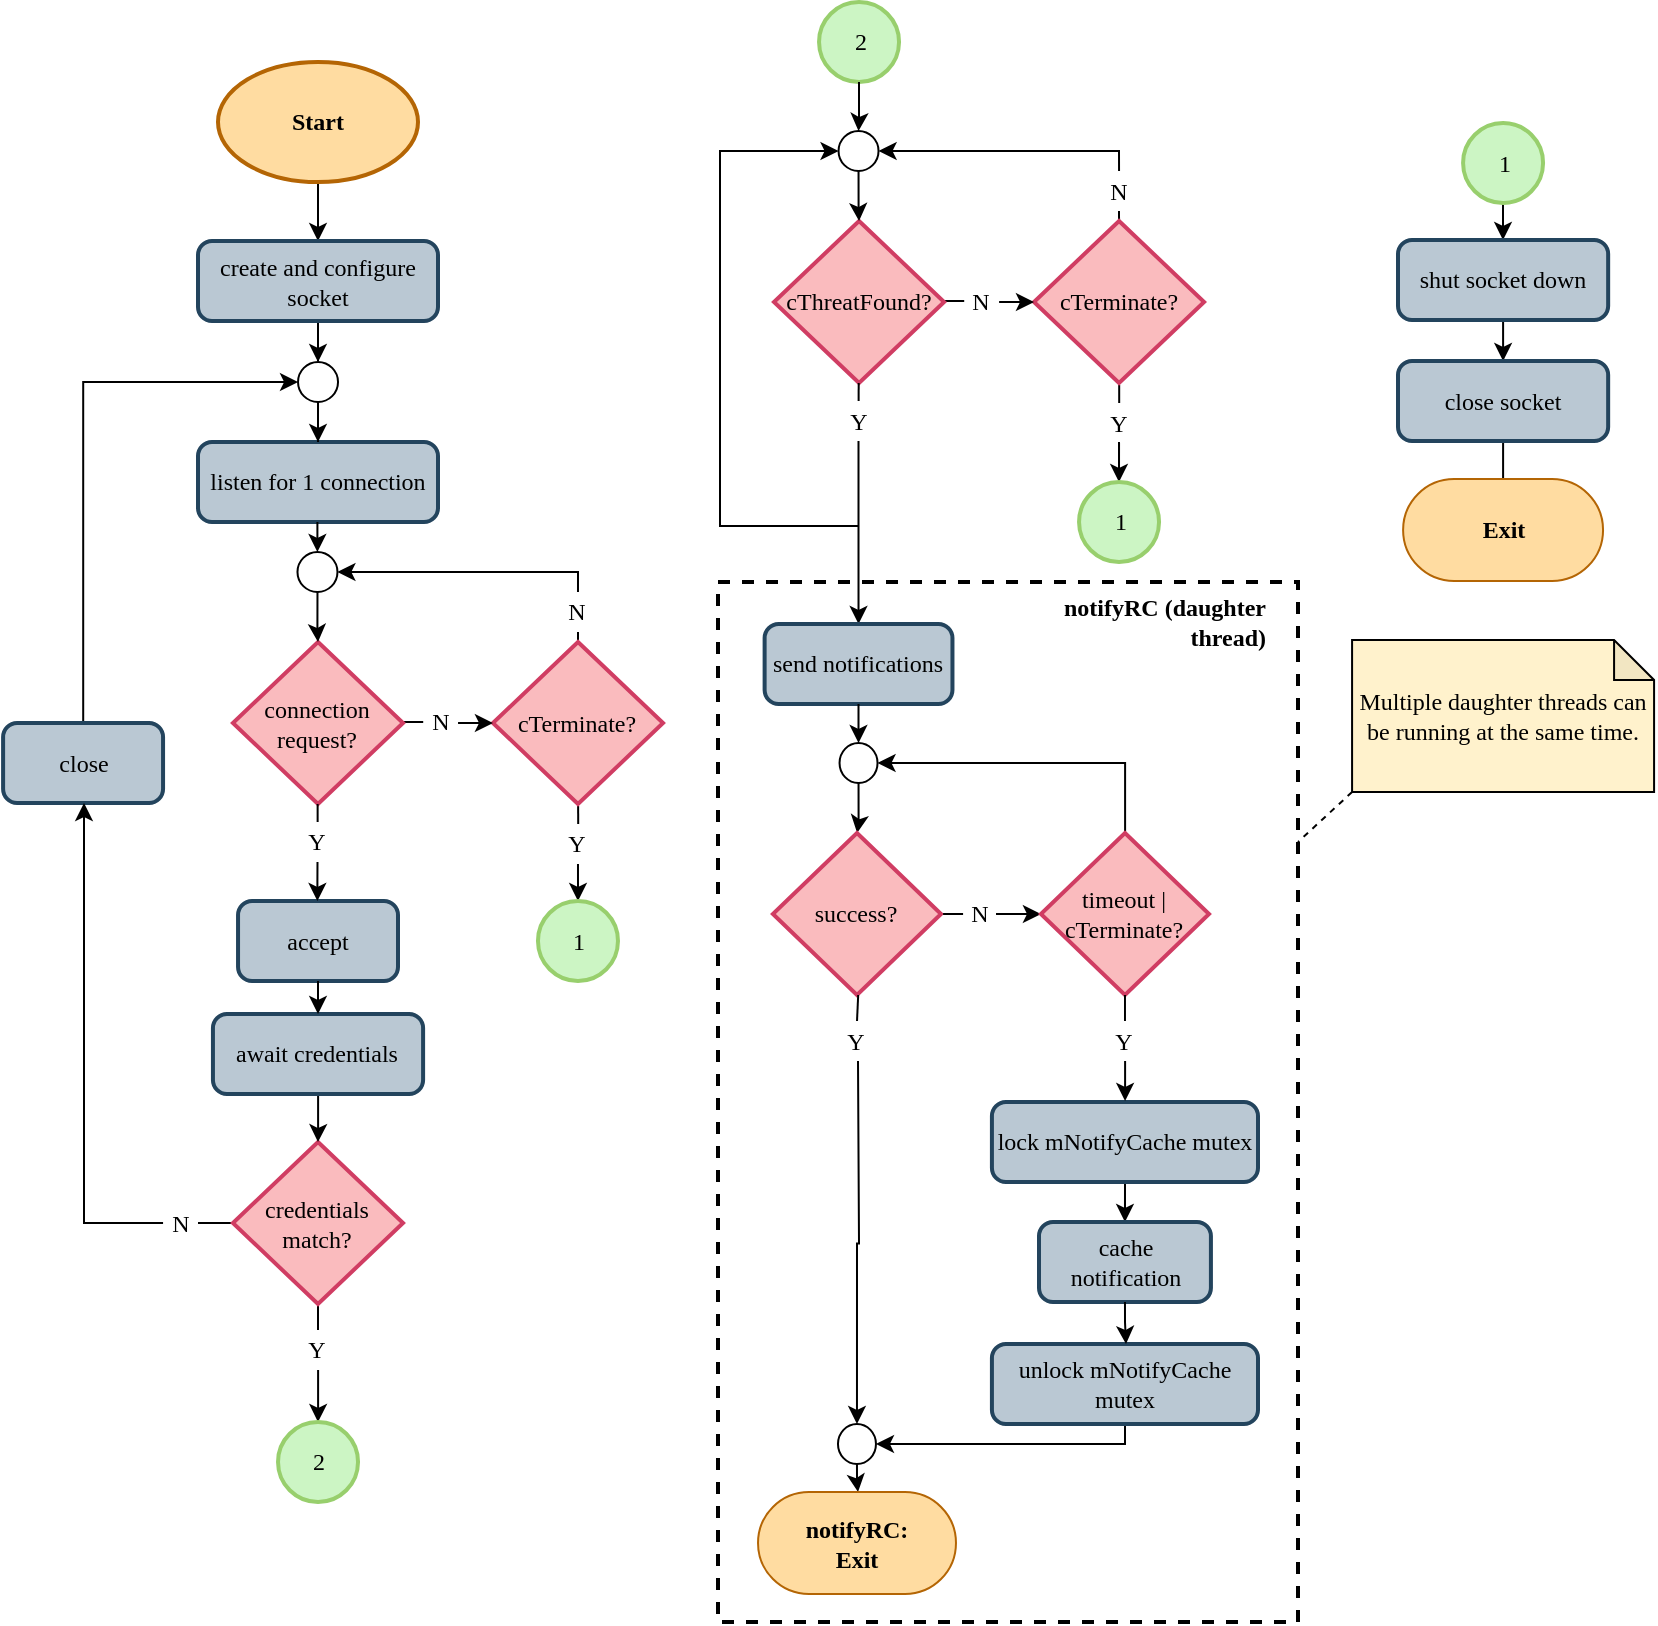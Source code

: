 <mxfile version="13.9.9" type="device"><diagram id="vXdH0S8YqX3_sipvJm4k" name="Page-1"><mxGraphModel dx="872" dy="1004" grid="1" gridSize="10" guides="1" tooltips="1" connect="1" arrows="1" fold="1" page="1" pageScale="1" pageWidth="1169" pageHeight="827" math="0" shadow="0"><root><mxCell id="0"/><mxCell id="1" parent="0"/><mxCell id="gB9dx4Vlz5DPmLQqL6BQ-155" value="" style="rounded=0;whiteSpace=wrap;html=1;strokeWidth=2;dashed=1;fillColor=none;" vertex="1" parent="1"><mxGeometry x="370" y="300" width="290" height="520" as="geometry"/></mxCell><mxCell id="gB9dx4Vlz5DPmLQqL6BQ-11" style="edgeStyle=orthogonalEdgeStyle;rounded=0;orthogonalLoop=1;jettySize=auto;html=1;" edge="1" parent="1" source="gB9dx4Vlz5DPmLQqL6BQ-2" target="gB9dx4Vlz5DPmLQqL6BQ-10"><mxGeometry relative="1" as="geometry"/></mxCell><mxCell id="gB9dx4Vlz5DPmLQqL6BQ-2" value="Start" style="strokeWidth=2;html=1;shape=mxgraph.flowchart.start_1;whiteSpace=wrap;fontStyle=1;strokeColor=#b46504;fillColor=#FFDCA1;fontFamily=Consolas;" vertex="1" parent="1"><mxGeometry x="120" y="40" width="100" height="60" as="geometry"/></mxCell><mxCell id="gB9dx4Vlz5DPmLQqL6BQ-26" style="edgeStyle=orthogonalEdgeStyle;rounded=0;orthogonalLoop=1;jettySize=auto;html=1;" edge="1" parent="1" source="gB9dx4Vlz5DPmLQqL6BQ-35" target="gB9dx4Vlz5DPmLQqL6BQ-19"><mxGeometry relative="1" as="geometry"><Array as="points"><mxPoint x="53" y="200"/></Array></mxGeometry></mxCell><mxCell id="gB9dx4Vlz5DPmLQqL6BQ-8" value="N" style="text;html=1;strokeColor=none;fillColor=none;align=center;verticalAlign=middle;whiteSpace=wrap;rounded=0;fontFamily=Consolas;" vertex="1" parent="1"><mxGeometry x="92.53" y="610.5" width="17.47" height="20" as="geometry"/></mxCell><mxCell id="gB9dx4Vlz5DPmLQqL6BQ-20" style="edgeStyle=orthogonalEdgeStyle;rounded=0;orthogonalLoop=1;jettySize=auto;html=1;" edge="1" parent="1" source="gB9dx4Vlz5DPmLQqL6BQ-10" target="gB9dx4Vlz5DPmLQqL6BQ-19"><mxGeometry relative="1" as="geometry"/></mxCell><mxCell id="gB9dx4Vlz5DPmLQqL6BQ-10" value="create and configure socket" style="rounded=1;whiteSpace=wrap;html=1;absoluteArcSize=1;arcSize=14;strokeWidth=2;fillColor=#bac8d3;strokeColor=#23445d;fontFamily=Consolas;" vertex="1" parent="1"><mxGeometry x="110" y="129.5" width="120" height="40" as="geometry"/></mxCell><mxCell id="gB9dx4Vlz5DPmLQqL6BQ-25" style="edgeStyle=orthogonalEdgeStyle;rounded=0;orthogonalLoop=1;jettySize=auto;html=1;endArrow=none;endFill=0;" edge="1" parent="1" source="gB9dx4Vlz5DPmLQqL6BQ-13"><mxGeometry relative="1" as="geometry"><mxPoint x="110" y="620.5" as="targetPoint"/><Array as="points"><mxPoint x="120" y="621"/><mxPoint x="120" y="621"/></Array></mxGeometry></mxCell><mxCell id="gB9dx4Vlz5DPmLQqL6BQ-28" style="edgeStyle=orthogonalEdgeStyle;rounded=0;orthogonalLoop=1;jettySize=auto;html=1;entryX=0.5;entryY=0;entryDx=0;entryDy=0;endArrow=none;endFill=0;" edge="1" parent="1" source="gB9dx4Vlz5DPmLQqL6BQ-13" target="gB9dx4Vlz5DPmLQqL6BQ-27"><mxGeometry relative="1" as="geometry"><Array as="points"><mxPoint x="169.99" y="661"/><mxPoint x="169.99" y="661"/></Array></mxGeometry></mxCell><mxCell id="gB9dx4Vlz5DPmLQqL6BQ-13" value="credentials match?" style="strokeWidth=2;html=1;shape=mxgraph.flowchart.decision;whiteSpace=wrap;fillColor=#FABBBE;strokeColor=#D03D63;fontFamily=Consolas;" vertex="1" parent="1"><mxGeometry x="127.47" y="580" width="85.05" height="81" as="geometry"/></mxCell><mxCell id="gB9dx4Vlz5DPmLQqL6BQ-14" value="listen for 1 connection" style="rounded=1;whiteSpace=wrap;html=1;absoluteArcSize=1;arcSize=14;strokeWidth=2;fillColor=#bac8d3;strokeColor=#23445d;fontFamily=Consolas;" vertex="1" parent="1"><mxGeometry x="110" y="230" width="120" height="40" as="geometry"/></mxCell><mxCell id="gB9dx4Vlz5DPmLQqL6BQ-18" style="edgeStyle=orthogonalEdgeStyle;rounded=0;orthogonalLoop=1;jettySize=auto;html=1;entryX=0.5;entryY=0;entryDx=0;entryDy=0;entryPerimeter=0;" edge="1" parent="1" source="gB9dx4Vlz5DPmLQqL6BQ-38" target="gB9dx4Vlz5DPmLQqL6BQ-13"><mxGeometry relative="1" as="geometry"><mxPoint x="170.083" y="436.0" as="sourcePoint"/></mxGeometry></mxCell><mxCell id="gB9dx4Vlz5DPmLQqL6BQ-21" style="edgeStyle=orthogonalEdgeStyle;rounded=0;orthogonalLoop=1;jettySize=auto;html=1;" edge="1" parent="1" source="gB9dx4Vlz5DPmLQqL6BQ-19" target="gB9dx4Vlz5DPmLQqL6BQ-14"><mxGeometry relative="1" as="geometry"/></mxCell><mxCell id="gB9dx4Vlz5DPmLQqL6BQ-19" value="" style="ellipse;whiteSpace=wrap;html=1;aspect=fixed;fontFamily=Consolas;" vertex="1" parent="1"><mxGeometry x="160.01" y="190" width="20" height="20" as="geometry"/></mxCell><mxCell id="gB9dx4Vlz5DPmLQqL6BQ-30" style="edgeStyle=orthogonalEdgeStyle;rounded=0;orthogonalLoop=1;jettySize=auto;html=1;endArrow=classic;endFill=1;" edge="1" parent="1" source="gB9dx4Vlz5DPmLQqL6BQ-27" target="gB9dx4Vlz5DPmLQqL6BQ-92"><mxGeometry relative="1" as="geometry"><mxPoint x="170" y="716" as="targetPoint"/><Array as="points"/></mxGeometry></mxCell><mxCell id="gB9dx4Vlz5DPmLQqL6BQ-27" value="Y" style="text;html=1;strokeColor=none;fillColor=none;align=center;verticalAlign=middle;whiteSpace=wrap;rounded=0;fontFamily=Consolas;" vertex="1" parent="1"><mxGeometry x="161.26" y="674" width="17.47" height="20" as="geometry"/></mxCell><mxCell id="gB9dx4Vlz5DPmLQqL6BQ-33" value="accept" style="rounded=1;whiteSpace=wrap;html=1;absoluteArcSize=1;arcSize=14;strokeWidth=2;fillColor=#bac8d3;strokeColor=#23445d;fontFamily=Consolas;" vertex="1" parent="1"><mxGeometry x="130.02" y="459.5" width="79.98" height="40" as="geometry"/></mxCell><mxCell id="gB9dx4Vlz5DPmLQqL6BQ-34" style="edgeStyle=orthogonalEdgeStyle;rounded=0;orthogonalLoop=1;jettySize=auto;html=1;exitX=0.5;exitY=1;exitDx=0;exitDy=0;" edge="1" parent="1" source="gB9dx4Vlz5DPmLQqL6BQ-78" target="gB9dx4Vlz5DPmLQqL6BQ-83"><mxGeometry relative="1" as="geometry"><mxPoint x="300" y="417.0" as="sourcePoint"/><mxPoint x="300.01" y="457" as="targetPoint"/><Array as="points"><mxPoint x="300" y="450"/><mxPoint x="300" y="450"/></Array></mxGeometry></mxCell><mxCell id="gB9dx4Vlz5DPmLQqL6BQ-35" value="close" style="rounded=1;whiteSpace=wrap;html=1;absoluteArcSize=1;arcSize=14;strokeWidth=2;fillColor=#bac8d3;strokeColor=#23445d;fontFamily=Consolas;" vertex="1" parent="1"><mxGeometry x="12.55" y="370.5" width="79.98" height="40" as="geometry"/></mxCell><mxCell id="gB9dx4Vlz5DPmLQqL6BQ-36" style="edgeStyle=orthogonalEdgeStyle;rounded=0;orthogonalLoop=1;jettySize=auto;html=1;exitX=0;exitY=0.5;exitDx=0;exitDy=0;" edge="1" parent="1" source="gB9dx4Vlz5DPmLQqL6BQ-8" target="gB9dx4Vlz5DPmLQqL6BQ-35"><mxGeometry relative="1" as="geometry"><mxPoint x="247.46" y="492.483" as="sourcePoint"/><mxPoint x="30" y="430.0" as="targetPoint"/><Array as="points"><mxPoint x="53" y="621"/></Array></mxGeometry></mxCell><mxCell id="gB9dx4Vlz5DPmLQqL6BQ-38" value="await credentials" style="rounded=1;whiteSpace=wrap;html=1;absoluteArcSize=1;arcSize=14;strokeWidth=2;fillColor=#bac8d3;strokeColor=#23445d;fontFamily=Consolas;" vertex="1" parent="1"><mxGeometry x="117.47" y="516" width="105.08" height="40" as="geometry"/></mxCell><mxCell id="gB9dx4Vlz5DPmLQqL6BQ-39" style="edgeStyle=orthogonalEdgeStyle;rounded=0;orthogonalLoop=1;jettySize=auto;html=1;entryX=0.5;entryY=0;entryDx=0;entryDy=0;entryPerimeter=0;" edge="1" parent="1" source="gB9dx4Vlz5DPmLQqL6BQ-33" target="gB9dx4Vlz5DPmLQqL6BQ-38"><mxGeometry relative="1" as="geometry"><mxPoint x="169.995" y="496" as="sourcePoint"/><mxPoint x="169.995" y="580" as="targetPoint"/><Array as="points"><mxPoint x="170" y="506"/><mxPoint x="170" y="506"/></Array></mxGeometry></mxCell><mxCell id="gB9dx4Vlz5DPmLQqL6BQ-123" style="edgeStyle=orthogonalEdgeStyle;rounded=0;orthogonalLoop=1;jettySize=auto;html=1;entryX=0;entryY=0.5;entryDx=0;entryDy=0;endArrow=classic;endFill=1;" edge="1" parent="1" target="gB9dx4Vlz5DPmLQqL6BQ-110"><mxGeometry relative="1" as="geometry"><mxPoint x="440" y="272" as="sourcePoint"/><Array as="points"><mxPoint x="371" y="272"/><mxPoint x="371" y="85"/></Array></mxGeometry></mxCell><mxCell id="gB9dx4Vlz5DPmLQqL6BQ-77" style="edgeStyle=orthogonalEdgeStyle;rounded=0;orthogonalLoop=1;jettySize=auto;html=1;entryX=0;entryY=0.5;entryDx=0;entryDy=0;endArrow=none;endFill=0;" edge="1" parent="1" source="gB9dx4Vlz5DPmLQqL6BQ-70" target="gB9dx4Vlz5DPmLQqL6BQ-75"><mxGeometry relative="1" as="geometry"><Array as="points"><mxPoint x="223" y="370"/></Array></mxGeometry></mxCell><mxCell id="gB9dx4Vlz5DPmLQqL6BQ-79" style="edgeStyle=orthogonalEdgeStyle;rounded=0;orthogonalLoop=1;jettySize=auto;html=1;entryX=0.5;entryY=0;entryDx=0;entryDy=0;endArrow=none;endFill=0;" edge="1" parent="1" target="gB9dx4Vlz5DPmLQqL6BQ-78"><mxGeometry relative="1" as="geometry"><mxPoint x="300.067" y="412" as="sourcePoint"/><Array as="points"><mxPoint x="300" y="421"/><mxPoint x="300" y="421"/></Array></mxGeometry></mxCell><mxCell id="gB9dx4Vlz5DPmLQqL6BQ-70" value="connection request?" style="strokeWidth=2;html=1;shape=mxgraph.flowchart.decision;whiteSpace=wrap;fillColor=#FABBBE;strokeColor=#D03D63;fontFamily=Consolas;" vertex="1" parent="1"><mxGeometry x="127.47" y="330" width="85.05" height="81" as="geometry"/></mxCell><mxCell id="gB9dx4Vlz5DPmLQqL6BQ-71" style="edgeStyle=orthogonalEdgeStyle;rounded=0;orthogonalLoop=1;jettySize=auto;html=1;entryX=0.5;entryY=0;entryDx=0;entryDy=0;entryPerimeter=0;" edge="1" parent="1" source="gB9dx4Vlz5DPmLQqL6BQ-88" target="gB9dx4Vlz5DPmLQqL6BQ-70"><mxGeometry relative="1" as="geometry"><mxPoint x="169.74" y="314.5" as="sourcePoint"/><mxPoint x="170.01" y="390" as="targetPoint"/><Array as="points"/></mxGeometry></mxCell><mxCell id="gB9dx4Vlz5DPmLQqL6BQ-74" style="edgeStyle=orthogonalEdgeStyle;rounded=0;orthogonalLoop=1;jettySize=auto;html=1;endArrow=classic;endFill=1;exitX=0.5;exitY=0;exitDx=0;exitDy=0;entryX=1;entryY=0.5;entryDx=0;entryDy=0;" edge="1" parent="1" source="gB9dx4Vlz5DPmLQqL6BQ-81" target="gB9dx4Vlz5DPmLQqL6BQ-88"><mxGeometry relative="1" as="geometry"><mxPoint x="179.74" y="304.5" as="targetPoint"/><Array as="points"><mxPoint x="300" y="295"/><mxPoint x="180" y="295"/></Array></mxGeometry></mxCell><mxCell id="gB9dx4Vlz5DPmLQqL6BQ-82" style="edgeStyle=orthogonalEdgeStyle;rounded=0;orthogonalLoop=1;jettySize=auto;html=1;entryX=0.5;entryY=1;entryDx=0;entryDy=0;endArrow=none;endFill=0;exitX=0.5;exitY=0;exitDx=0;exitDy=0;exitPerimeter=0;" edge="1" parent="1" source="gB9dx4Vlz5DPmLQqL6BQ-72" target="gB9dx4Vlz5DPmLQqL6BQ-81"><mxGeometry relative="1" as="geometry"><Array as="points"><mxPoint x="300" y="325"/><mxPoint x="300" y="325"/></Array></mxGeometry></mxCell><mxCell id="gB9dx4Vlz5DPmLQqL6BQ-72" value="cTerminate?" style="strokeWidth=2;html=1;shape=mxgraph.flowchart.decision;whiteSpace=wrap;fillColor=#FABBBE;strokeColor=#D03D63;fontFamily=Consolas;" vertex="1" parent="1"><mxGeometry x="257.47" y="330" width="85.05" height="81" as="geometry"/></mxCell><mxCell id="gB9dx4Vlz5DPmLQqL6BQ-80" style="edgeStyle=orthogonalEdgeStyle;rounded=0;orthogonalLoop=1;jettySize=auto;html=1;entryX=0;entryY=0.5;entryDx=0;entryDy=0;entryPerimeter=0;endArrow=classic;endFill=1;" edge="1" parent="1" source="gB9dx4Vlz5DPmLQqL6BQ-75" target="gB9dx4Vlz5DPmLQqL6BQ-72"><mxGeometry relative="1" as="geometry"><Array as="points"><mxPoint x="250" y="371"/></Array></mxGeometry></mxCell><mxCell id="gB9dx4Vlz5DPmLQqL6BQ-75" value="N" style="text;html=1;strokeColor=none;fillColor=none;align=center;verticalAlign=middle;whiteSpace=wrap;rounded=0;fontFamily=Consolas;" vertex="1" parent="1"><mxGeometry x="222.55" y="360" width="17.47" height="20" as="geometry"/></mxCell><mxCell id="gB9dx4Vlz5DPmLQqL6BQ-78" value="Y" style="text;html=1;strokeColor=none;fillColor=none;align=center;verticalAlign=middle;whiteSpace=wrap;rounded=0;fontFamily=Consolas;" vertex="1" parent="1"><mxGeometry x="291.26" y="421" width="17.47" height="20" as="geometry"/></mxCell><mxCell id="gB9dx4Vlz5DPmLQqL6BQ-81" value="N" style="text;html=1;strokeColor=none;fillColor=none;align=center;verticalAlign=middle;whiteSpace=wrap;rounded=0;fontFamily=Consolas;" vertex="1" parent="1"><mxGeometry x="291.26" y="305" width="17.47" height="20" as="geometry"/></mxCell><mxCell id="gB9dx4Vlz5DPmLQqL6BQ-83" value="1" style="verticalLabelPosition=middle;verticalAlign=middle;html=1;shape=mxgraph.flowchart.on-page_reference;strokeWidth=2;align=center;labelPosition=center;fillColor=#CCF5C4;strokeColor=#98CF6D;fontFamily=Consolas;" vertex="1" parent="1"><mxGeometry x="279.99" y="459.5" width="40" height="40" as="geometry"/></mxCell><mxCell id="gB9dx4Vlz5DPmLQqL6BQ-85" style="edgeStyle=orthogonalEdgeStyle;rounded=0;orthogonalLoop=1;jettySize=auto;html=1;exitX=0.5;exitY=1;exitDx=0;exitDy=0;" edge="1" source="gB9dx4Vlz5DPmLQqL6BQ-87" parent="1" target="gB9dx4Vlz5DPmLQqL6BQ-33"><mxGeometry relative="1" as="geometry"><mxPoint x="168.75" y="416.0" as="sourcePoint"/><mxPoint x="168.75" y="458.5" as="targetPoint"/><Array as="points"><mxPoint x="169" y="450"/><mxPoint x="170" y="450"/></Array></mxGeometry></mxCell><mxCell id="gB9dx4Vlz5DPmLQqL6BQ-86" style="edgeStyle=orthogonalEdgeStyle;rounded=0;orthogonalLoop=1;jettySize=auto;html=1;entryX=0.5;entryY=0;entryDx=0;entryDy=0;endArrow=none;endFill=0;" edge="1" target="gB9dx4Vlz5DPmLQqL6BQ-87" parent="1"><mxGeometry relative="1" as="geometry"><mxPoint x="169.817" y="411" as="sourcePoint"/><Array as="points"><mxPoint x="169.75" y="420"/><mxPoint x="169.75" y="420"/></Array></mxGeometry></mxCell><mxCell id="gB9dx4Vlz5DPmLQqL6BQ-87" value="Y" style="text;html=1;strokeColor=none;fillColor=none;align=center;verticalAlign=middle;whiteSpace=wrap;rounded=0;fontFamily=Consolas;" vertex="1" parent="1"><mxGeometry x="161.01" y="420" width="17.47" height="20" as="geometry"/></mxCell><mxCell id="gB9dx4Vlz5DPmLQqL6BQ-88" value="" style="ellipse;whiteSpace=wrap;html=1;aspect=fixed;fontFamily=Consolas;" vertex="1" parent="1"><mxGeometry x="159.74" y="285" width="20" height="20" as="geometry"/></mxCell><mxCell id="gB9dx4Vlz5DPmLQqL6BQ-89" style="edgeStyle=orthogonalEdgeStyle;rounded=0;orthogonalLoop=1;jettySize=auto;html=1;entryX=0.5;entryY=0;entryDx=0;entryDy=0;entryPerimeter=0;" edge="1" parent="1" source="gB9dx4Vlz5DPmLQqL6BQ-14" target="gB9dx4Vlz5DPmLQqL6BQ-88"><mxGeometry relative="1" as="geometry"><mxPoint x="169.995" y="270.0" as="sourcePoint"/><mxPoint x="169.995" y="320" as="targetPoint"/><Array as="points"><mxPoint x="170" y="285"/></Array></mxGeometry></mxCell><mxCell id="gB9dx4Vlz5DPmLQqL6BQ-92" value="2" style="verticalLabelPosition=middle;verticalAlign=middle;html=1;shape=mxgraph.flowchart.on-page_reference;strokeWidth=2;align=center;labelPosition=center;fillColor=#CCF5C4;strokeColor=#98CF6D;fontFamily=Consolas;" vertex="1" parent="1"><mxGeometry x="150.01" y="720" width="40" height="40" as="geometry"/></mxCell><mxCell id="gB9dx4Vlz5DPmLQqL6BQ-94" value="2" style="verticalLabelPosition=middle;verticalAlign=middle;html=1;shape=mxgraph.flowchart.on-page_reference;strokeWidth=2;align=center;labelPosition=center;fillColor=#CCF5C4;strokeColor=#98CF6D;fontFamily=Consolas;" vertex="1" parent="1"><mxGeometry x="420.52" y="10" width="40" height="40" as="geometry"/></mxCell><mxCell id="gB9dx4Vlz5DPmLQqL6BQ-95" style="edgeStyle=orthogonalEdgeStyle;rounded=0;orthogonalLoop=1;jettySize=auto;html=1;exitX=0.5;exitY=1;exitDx=0;exitDy=0;" edge="1" source="gB9dx4Vlz5DPmLQqL6BQ-105" parent="1" target="gB9dx4Vlz5DPmLQqL6BQ-112"><mxGeometry relative="1" as="geometry"><mxPoint x="570.53" y="206.5" as="sourcePoint"/><mxPoint x="570.53" y="249.0" as="targetPoint"/><Array as="points"/></mxGeometry></mxCell><mxCell id="gB9dx4Vlz5DPmLQqL6BQ-96" style="edgeStyle=orthogonalEdgeStyle;rounded=0;orthogonalLoop=1;jettySize=auto;html=1;entryX=0;entryY=0.5;entryDx=0;entryDy=0;endArrow=none;endFill=0;" edge="1" source="gB9dx4Vlz5DPmLQqL6BQ-98" target="gB9dx4Vlz5DPmLQqL6BQ-104" parent="1"><mxGeometry relative="1" as="geometry"><Array as="points"><mxPoint x="493.53" y="159.5"/></Array></mxGeometry></mxCell><mxCell id="gB9dx4Vlz5DPmLQqL6BQ-97" style="edgeStyle=orthogonalEdgeStyle;rounded=0;orthogonalLoop=1;jettySize=auto;html=1;entryX=0.5;entryY=0;entryDx=0;entryDy=0;endArrow=none;endFill=0;" edge="1" target="gB9dx4Vlz5DPmLQqL6BQ-105" parent="1"><mxGeometry relative="1" as="geometry"><mxPoint x="570.597" y="201.5" as="sourcePoint"/><Array as="points"><mxPoint x="570.53" y="210.5"/><mxPoint x="570.53" y="210.5"/></Array></mxGeometry></mxCell><mxCell id="gB9dx4Vlz5DPmLQqL6BQ-98" value="cThreatFound?" style="strokeWidth=2;html=1;shape=mxgraph.flowchart.decision;whiteSpace=wrap;fillColor=#FABBBE;strokeColor=#D03D63;fontFamily=Consolas;" vertex="1" parent="1"><mxGeometry x="398" y="119.5" width="85.05" height="81" as="geometry"/></mxCell><mxCell id="gB9dx4Vlz5DPmLQqL6BQ-99" style="edgeStyle=orthogonalEdgeStyle;rounded=0;orthogonalLoop=1;jettySize=auto;html=1;entryX=0.5;entryY=0;entryDx=0;entryDy=0;entryPerimeter=0;" edge="1" source="gB9dx4Vlz5DPmLQqL6BQ-110" target="gB9dx4Vlz5DPmLQqL6BQ-98" parent="1"><mxGeometry relative="1" as="geometry"><mxPoint x="440.27" y="104" as="sourcePoint"/><mxPoint x="440.54" y="179.5" as="targetPoint"/><Array as="points"/></mxGeometry></mxCell><mxCell id="gB9dx4Vlz5DPmLQqL6BQ-100" style="edgeStyle=orthogonalEdgeStyle;rounded=0;orthogonalLoop=1;jettySize=auto;html=1;endArrow=classic;endFill=1;exitX=0.5;exitY=0;exitDx=0;exitDy=0;entryX=1;entryY=0.5;entryDx=0;entryDy=0;" edge="1" source="gB9dx4Vlz5DPmLQqL6BQ-106" target="gB9dx4Vlz5DPmLQqL6BQ-110" parent="1"><mxGeometry relative="1" as="geometry"><mxPoint x="450.27" y="94" as="targetPoint"/><Array as="points"><mxPoint x="570.53" y="84.5"/><mxPoint x="450.53" y="84.5"/></Array></mxGeometry></mxCell><mxCell id="gB9dx4Vlz5DPmLQqL6BQ-101" style="edgeStyle=orthogonalEdgeStyle;rounded=0;orthogonalLoop=1;jettySize=auto;html=1;entryX=0.5;entryY=1;entryDx=0;entryDy=0;endArrow=none;endFill=0;exitX=0.5;exitY=0;exitDx=0;exitDy=0;exitPerimeter=0;" edge="1" source="gB9dx4Vlz5DPmLQqL6BQ-102" target="gB9dx4Vlz5DPmLQqL6BQ-106" parent="1"><mxGeometry relative="1" as="geometry"><Array as="points"><mxPoint x="570.53" y="114.5"/><mxPoint x="570.53" y="114.5"/></Array></mxGeometry></mxCell><mxCell id="gB9dx4Vlz5DPmLQqL6BQ-102" value="cTerminate?" style="strokeWidth=2;html=1;shape=mxgraph.flowchart.decision;whiteSpace=wrap;fillColor=#FABBBE;strokeColor=#D03D63;fontFamily=Consolas;" vertex="1" parent="1"><mxGeometry x="528" y="119.5" width="85.05" height="81" as="geometry"/></mxCell><mxCell id="gB9dx4Vlz5DPmLQqL6BQ-103" style="edgeStyle=orthogonalEdgeStyle;rounded=0;orthogonalLoop=1;jettySize=auto;html=1;entryX=0;entryY=0.5;entryDx=0;entryDy=0;entryPerimeter=0;endArrow=classic;endFill=1;" edge="1" source="gB9dx4Vlz5DPmLQqL6BQ-104" target="gB9dx4Vlz5DPmLQqL6BQ-102" parent="1"><mxGeometry relative="1" as="geometry"><Array as="points"><mxPoint x="520.53" y="160.5"/></Array></mxGeometry></mxCell><mxCell id="gB9dx4Vlz5DPmLQqL6BQ-104" value="N" style="text;html=1;strokeColor=none;fillColor=none;align=center;verticalAlign=middle;whiteSpace=wrap;rounded=0;fontFamily=Consolas;" vertex="1" parent="1"><mxGeometry x="493.08" y="149.5" width="17.47" height="20" as="geometry"/></mxCell><mxCell id="gB9dx4Vlz5DPmLQqL6BQ-105" value="Y" style="text;html=1;strokeColor=none;fillColor=none;align=center;verticalAlign=middle;whiteSpace=wrap;rounded=0;fontFamily=Consolas;" vertex="1" parent="1"><mxGeometry x="561.79" y="210.5" width="17.47" height="20" as="geometry"/></mxCell><mxCell id="gB9dx4Vlz5DPmLQqL6BQ-106" value="N" style="text;html=1;strokeColor=none;fillColor=none;align=center;verticalAlign=middle;whiteSpace=wrap;rounded=0;fontFamily=Consolas;" vertex="1" parent="1"><mxGeometry x="561.79" y="94.5" width="17.47" height="20" as="geometry"/></mxCell><mxCell id="gB9dx4Vlz5DPmLQqL6BQ-108" style="edgeStyle=orthogonalEdgeStyle;rounded=0;orthogonalLoop=1;jettySize=auto;html=1;entryX=0.5;entryY=0;entryDx=0;entryDy=0;endArrow=none;endFill=0;" edge="1" target="gB9dx4Vlz5DPmLQqL6BQ-109" parent="1"><mxGeometry relative="1" as="geometry"><mxPoint x="440.347" y="200.5" as="sourcePoint"/><Array as="points"><mxPoint x="440.28" y="209.5"/><mxPoint x="440.28" y="209.5"/></Array></mxGeometry></mxCell><mxCell id="gB9dx4Vlz5DPmLQqL6BQ-122" style="edgeStyle=orthogonalEdgeStyle;rounded=0;orthogonalLoop=1;jettySize=auto;html=1;entryX=0.5;entryY=0;entryDx=0;entryDy=0;endArrow=classic;endFill=1;" edge="1" parent="1" source="gB9dx4Vlz5DPmLQqL6BQ-109" target="gB9dx4Vlz5DPmLQqL6BQ-135"><mxGeometry relative="1" as="geometry"><mxPoint x="440.53" y="250" as="targetPoint"/></mxGeometry></mxCell><mxCell id="gB9dx4Vlz5DPmLQqL6BQ-109" value="Y" style="text;html=1;strokeColor=none;fillColor=none;align=center;verticalAlign=middle;whiteSpace=wrap;rounded=0;fontFamily=Consolas;" vertex="1" parent="1"><mxGeometry x="431.54" y="209.5" width="17.47" height="20" as="geometry"/></mxCell><mxCell id="gB9dx4Vlz5DPmLQqL6BQ-110" value="" style="ellipse;whiteSpace=wrap;html=1;aspect=fixed;fontFamily=Consolas;" vertex="1" parent="1"><mxGeometry x="430.27" y="74.5" width="20" height="20" as="geometry"/></mxCell><mxCell id="gB9dx4Vlz5DPmLQqL6BQ-111" style="edgeStyle=orthogonalEdgeStyle;rounded=0;orthogonalLoop=1;jettySize=auto;html=1;entryX=0.5;entryY=0;entryDx=0;entryDy=0;entryPerimeter=0;" edge="1" target="gB9dx4Vlz5DPmLQqL6BQ-110" parent="1" source="gB9dx4Vlz5DPmLQqL6BQ-94"><mxGeometry relative="1" as="geometry"><mxPoint x="440.197" y="59.5" as="sourcePoint"/><mxPoint x="440.525" y="109.5" as="targetPoint"/><Array as="points"/></mxGeometry></mxCell><mxCell id="gB9dx4Vlz5DPmLQqL6BQ-112" value="1" style="verticalLabelPosition=middle;verticalAlign=middle;html=1;shape=mxgraph.flowchart.on-page_reference;strokeWidth=2;align=center;labelPosition=center;fillColor=#CCF5C4;strokeColor=#98CF6D;fontFamily=Consolas;" vertex="1" parent="1"><mxGeometry x="550.52" y="250" width="40" height="40" as="geometry"/></mxCell><mxCell id="gB9dx4Vlz5DPmLQqL6BQ-116" style="edgeStyle=orthogonalEdgeStyle;rounded=0;orthogonalLoop=1;jettySize=auto;html=1;endArrow=classic;endFill=1;" edge="1" parent="1" source="gB9dx4Vlz5DPmLQqL6BQ-113" target="gB9dx4Vlz5DPmLQqL6BQ-115"><mxGeometry relative="1" as="geometry"><Array as="points"><mxPoint x="762.54" y="119.5"/><mxPoint x="762.54" y="119.5"/></Array></mxGeometry></mxCell><mxCell id="gB9dx4Vlz5DPmLQqL6BQ-113" value="1" style="verticalLabelPosition=middle;verticalAlign=middle;html=1;shape=mxgraph.flowchart.on-page_reference;strokeWidth=2;align=center;labelPosition=center;fillColor=#CCF5C4;strokeColor=#98CF6D;fontFamily=Consolas;" vertex="1" parent="1"><mxGeometry x="742.54" y="70.5" width="40" height="40" as="geometry"/></mxCell><mxCell id="gB9dx4Vlz5DPmLQqL6BQ-118" style="edgeStyle=orthogonalEdgeStyle;rounded=0;orthogonalLoop=1;jettySize=auto;html=1;endArrow=classic;endFill=1;" edge="1" parent="1" source="gB9dx4Vlz5DPmLQqL6BQ-115" target="gB9dx4Vlz5DPmLQqL6BQ-117"><mxGeometry relative="1" as="geometry"/></mxCell><mxCell id="gB9dx4Vlz5DPmLQqL6BQ-115" value="shut socket down" style="rounded=1;whiteSpace=wrap;html=1;absoluteArcSize=1;arcSize=14;strokeWidth=2;fillColor=#bac8d3;strokeColor=#23445d;fontFamily=Consolas;" vertex="1" parent="1"><mxGeometry x="710.0" y="129" width="105.08" height="40" as="geometry"/></mxCell><mxCell id="gB9dx4Vlz5DPmLQqL6BQ-120" style="edgeStyle=orthogonalEdgeStyle;rounded=0;orthogonalLoop=1;jettySize=auto;html=1;endArrow=classic;endFill=1;" edge="1" parent="1" source="gB9dx4Vlz5DPmLQqL6BQ-117" target="gB9dx4Vlz5DPmLQqL6BQ-119"><mxGeometry relative="1" as="geometry"/></mxCell><mxCell id="gB9dx4Vlz5DPmLQqL6BQ-117" value="close socket" style="rounded=1;whiteSpace=wrap;html=1;absoluteArcSize=1;arcSize=14;strokeWidth=2;fillColor=#bac8d3;strokeColor=#23445d;fontFamily=Consolas;" vertex="1" parent="1"><mxGeometry x="710.0" y="189.5" width="105.08" height="40" as="geometry"/></mxCell><mxCell id="gB9dx4Vlz5DPmLQqL6BQ-119" value="Exit" style="rounded=1;whiteSpace=wrap;html=1;arcSize=50;fillColor=#FFDCA1;strokeColor=#B46504;fontFamily=Consolas;fontStyle=1" vertex="1" parent="1"><mxGeometry x="712.55" y="248.5" width="99.98" height="51" as="geometry"/></mxCell><mxCell id="gB9dx4Vlz5DPmLQqL6BQ-134" style="edgeStyle=orthogonalEdgeStyle;rounded=0;orthogonalLoop=1;jettySize=auto;html=1;endArrow=classic;endFill=1;" edge="1" source="gB9dx4Vlz5DPmLQqL6BQ-149" target="gB9dx4Vlz5DPmLQqL6BQ-136" parent="1"><mxGeometry relative="1" as="geometry"/></mxCell><mxCell id="gB9dx4Vlz5DPmLQqL6BQ-135" value="send notifications" style="rounded=1;whiteSpace=wrap;html=1;absoluteArcSize=1;arcSize=14;strokeWidth=2;fillColor=#bac8d3;strokeColor=#23445d;fontFamily=Consolas;" vertex="1" parent="1"><mxGeometry x="393.31" y="321" width="93.92" height="40" as="geometry"/></mxCell><mxCell id="gB9dx4Vlz5DPmLQqL6BQ-136" value="success?" style="strokeWidth=2;html=1;shape=mxgraph.flowchart.decision;whiteSpace=wrap;fillColor=#FABBBE;strokeColor=#D03D63;fontFamily=Consolas;" vertex="1" parent="1"><mxGeometry x="397.46" y="425.5" width="84.05" height="81" as="geometry"/></mxCell><mxCell id="gB9dx4Vlz5DPmLQqL6BQ-137" style="edgeStyle=orthogonalEdgeStyle;rounded=0;orthogonalLoop=1;jettySize=auto;html=1;entryX=0.5;entryY=0;entryDx=0;entryDy=0;endArrow=none;endFill=0;" edge="1" target="gB9dx4Vlz5DPmLQqL6BQ-139" parent="1"><mxGeometry relative="1" as="geometry"><mxPoint x="440.093" y="506.5" as="sourcePoint"/><Array as="points"><mxPoint x="440.0" y="506.5"/><mxPoint x="440.0" y="506.5"/></Array></mxGeometry></mxCell><mxCell id="gB9dx4Vlz5DPmLQqL6BQ-138" style="edgeStyle=orthogonalEdgeStyle;rounded=0;orthogonalLoop=1;jettySize=auto;html=1;endArrow=classic;endFill=1;entryX=0.5;entryY=0;entryDx=0;entryDy=0;" edge="1" target="gB9dx4Vlz5DPmLQqL6BQ-144" parent="1"><mxGeometry relative="1" as="geometry"><mxPoint x="440.0" y="539.5" as="sourcePoint"/><mxPoint x="440.0" y="556.048" as="targetPoint"/><Array as="points"/></mxGeometry></mxCell><mxCell id="gB9dx4Vlz5DPmLQqL6BQ-139" value="Y" style="text;html=1;strokeColor=none;fillColor=none;align=center;verticalAlign=middle;whiteSpace=wrap;rounded=0;fontFamily=Consolas;" vertex="1" parent="1"><mxGeometry x="431.27" y="519.5" width="16.47" height="20" as="geometry"/></mxCell><mxCell id="gB9dx4Vlz5DPmLQqL6BQ-140" style="edgeStyle=orthogonalEdgeStyle;rounded=0;orthogonalLoop=1;jettySize=auto;html=1;entryX=0;entryY=0.5;entryDx=0;entryDy=0;endArrow=classic;endFill=1;entryPerimeter=0;" edge="1" source="gB9dx4Vlz5DPmLQqL6BQ-141" target="gB9dx4Vlz5DPmLQqL6BQ-148" parent="1"><mxGeometry relative="1" as="geometry"><Array as="points"><mxPoint x="530.46" y="465.5"/><mxPoint x="537.46" y="465.5"/></Array></mxGeometry></mxCell><mxCell id="gB9dx4Vlz5DPmLQqL6BQ-141" value="N" style="text;html=1;strokeColor=none;fillColor=none;align=center;verticalAlign=middle;whiteSpace=wrap;rounded=0;fontFamily=Consolas;" vertex="1" parent="1"><mxGeometry x="492.54" y="456" width="16.47" height="20" as="geometry"/></mxCell><mxCell id="gB9dx4Vlz5DPmLQqL6BQ-142" style="edgeStyle=orthogonalEdgeStyle;rounded=0;orthogonalLoop=1;jettySize=auto;html=1;endArrow=none;endFill=0;" edge="1" target="gB9dx4Vlz5DPmLQqL6BQ-141" parent="1"><mxGeometry relative="1" as="geometry"><mxPoint x="482.53" y="466" as="sourcePoint"/><Array as="points"><mxPoint x="490.0" y="466.5"/><mxPoint x="490.0" y="466.5"/></Array></mxGeometry></mxCell><mxCell id="gB9dx4Vlz5DPmLQqL6BQ-143" style="edgeStyle=orthogonalEdgeStyle;rounded=0;orthogonalLoop=1;jettySize=auto;html=1;endArrow=classic;endFill=1;" edge="1" source="gB9dx4Vlz5DPmLQqL6BQ-144" target="gB9dx4Vlz5DPmLQqL6BQ-145" parent="1"><mxGeometry relative="1" as="geometry"><Array as="points"><mxPoint x="439.99" y="751"/><mxPoint x="439.99" y="751"/></Array></mxGeometry></mxCell><mxCell id="gB9dx4Vlz5DPmLQqL6BQ-144" value="" style="ellipse;whiteSpace=wrap;html=1;aspect=fixed;fontFamily=Consolas;" vertex="1" parent="1"><mxGeometry x="429.99" y="721" width="19" height="20" as="geometry"/></mxCell><mxCell id="gB9dx4Vlz5DPmLQqL6BQ-145" value="&lt;b&gt;notifyRC:&lt;br&gt;Exit&lt;/b&gt;" style="rounded=1;whiteSpace=wrap;html=1;arcSize=50;fillColor=#FFDCA1;strokeColor=#B46504;fontFamily=Consolas;" vertex="1" parent="1"><mxGeometry x="390.01" y="755" width="98.98" height="51" as="geometry"/></mxCell><mxCell id="gB9dx4Vlz5DPmLQqL6BQ-146" style="edgeStyle=orthogonalEdgeStyle;rounded=0;orthogonalLoop=1;jettySize=auto;html=1;entryX=1;entryY=0.5;entryDx=0;entryDy=0;endArrow=classic;endFill=1;" edge="1" source="gB9dx4Vlz5DPmLQqL6BQ-148" target="gB9dx4Vlz5DPmLQqL6BQ-149" parent="1"><mxGeometry relative="1" as="geometry"><Array as="points"><mxPoint x="574.46" y="390.5"/></Array></mxGeometry></mxCell><mxCell id="gB9dx4Vlz5DPmLQqL6BQ-147" style="edgeStyle=orthogonalEdgeStyle;rounded=0;orthogonalLoop=1;jettySize=auto;html=1;endArrow=classic;endFill=1;entryX=0.5;entryY=0;entryDx=0;entryDy=0;" edge="1" source="gB9dx4Vlz5DPmLQqL6BQ-158" target="gB9dx4Vlz5DPmLQqL6BQ-152" parent="1"><mxGeometry relative="1" as="geometry"><Array as="points"/></mxGeometry></mxCell><mxCell id="gB9dx4Vlz5DPmLQqL6BQ-148" value="timeout | cTerminate?" style="strokeWidth=2;html=1;shape=mxgraph.flowchart.decision;whiteSpace=wrap;fillColor=#FABBBE;strokeColor=#D03D63;fontFamily=Consolas;" vertex="1" parent="1"><mxGeometry x="531.46" y="425.5" width="84.05" height="81" as="geometry"/></mxCell><mxCell id="gB9dx4Vlz5DPmLQqL6BQ-149" value="" style="ellipse;whiteSpace=wrap;html=1;aspect=fixed;fontFamily=Consolas;" vertex="1" parent="1"><mxGeometry x="430.77" y="380.5" width="19" height="20" as="geometry"/></mxCell><mxCell id="gB9dx4Vlz5DPmLQqL6BQ-150" style="edgeStyle=orthogonalEdgeStyle;rounded=0;orthogonalLoop=1;jettySize=auto;html=1;endArrow=classic;endFill=1;" edge="1" source="gB9dx4Vlz5DPmLQqL6BQ-135" target="gB9dx4Vlz5DPmLQqL6BQ-149" parent="1"><mxGeometry relative="1" as="geometry"><mxPoint x="440.0" y="360" as="sourcePoint"/><mxPoint x="440.0" y="425.5" as="targetPoint"/><Array as="points"><mxPoint x="440" y="371"/><mxPoint x="440" y="371"/></Array></mxGeometry></mxCell><mxCell id="gB9dx4Vlz5DPmLQqL6BQ-151" style="edgeStyle=orthogonalEdgeStyle;rounded=0;orthogonalLoop=1;jettySize=auto;html=1;endArrow=classic;endFill=1;" edge="1" source="gB9dx4Vlz5DPmLQqL6BQ-160" target="gB9dx4Vlz5DPmLQqL6BQ-144" parent="1"><mxGeometry relative="1" as="geometry"><mxPoint x="573.483" y="660" as="sourcePoint"/><Array as="points"><mxPoint x="574" y="731"/></Array></mxGeometry></mxCell><mxCell id="gB9dx4Vlz5DPmLQqL6BQ-152" value="cache notification" style="rounded=1;whiteSpace=wrap;html=1;absoluteArcSize=1;arcSize=14;strokeWidth=2;fillColor=#bac8d3;strokeColor=#23445d;fontFamily=Consolas;" vertex="1" parent="1"><mxGeometry x="530.5" y="620" width="85.96" height="40" as="geometry"/></mxCell><mxCell id="gB9dx4Vlz5DPmLQqL6BQ-153" value="Y" style="text;html=1;strokeColor=none;fillColor=none;align=center;verticalAlign=middle;whiteSpace=wrap;rounded=0;fontFamily=Consolas;" vertex="1" parent="1"><mxGeometry x="565.25" y="519.5" width="16.47" height="20" as="geometry"/></mxCell><mxCell id="gB9dx4Vlz5DPmLQqL6BQ-154" style="edgeStyle=orthogonalEdgeStyle;rounded=0;orthogonalLoop=1;jettySize=auto;html=1;endArrow=none;endFill=0;" edge="1" source="gB9dx4Vlz5DPmLQqL6BQ-148" target="gB9dx4Vlz5DPmLQqL6BQ-153" parent="1"><mxGeometry relative="1" as="geometry"><mxPoint x="574.029" y="506.5" as="sourcePoint"/><mxPoint x="574.029" y="566" as="targetPoint"/><Array as="points"><mxPoint x="574.0" y="506.5"/><mxPoint x="574.0" y="506.5"/></Array></mxGeometry></mxCell><mxCell id="gB9dx4Vlz5DPmLQqL6BQ-156" value="notifyRC (daughter thread)" style="text;html=1;strokeColor=none;fillColor=none;align=right;verticalAlign=middle;whiteSpace=wrap;rounded=0;dashed=1;fontFamily=Consolas;fontStyle=1" vertex="1" parent="1"><mxGeometry x="531.46" y="310" width="114.92" height="20" as="geometry"/></mxCell><mxCell id="gB9dx4Vlz5DPmLQqL6BQ-162" style="rounded=0;orthogonalLoop=1;jettySize=auto;html=1;entryX=1;entryY=0.25;entryDx=0;entryDy=0;endArrow=none;endFill=0;fontFamily=Consolas;dashed=1;exitX=0;exitY=1;exitDx=0;exitDy=0;exitPerimeter=0;" edge="1" parent="1" source="gB9dx4Vlz5DPmLQqL6BQ-157" target="gB9dx4Vlz5DPmLQqL6BQ-155"><mxGeometry relative="1" as="geometry"/></mxCell><mxCell id="gB9dx4Vlz5DPmLQqL6BQ-157" value="Multiple daughter threads can be running at the same time." style="shape=note;html=1;backgroundOutline=1;darkOpacity=0.05;size=20;fillColor=#fff2cc;strokeColor=#000000;whiteSpace=wrap;fontFamily=Consolas;spacing=2;" vertex="1" parent="1"><mxGeometry x="687.04" y="329" width="151" height="76" as="geometry"/></mxCell><mxCell id="gB9dx4Vlz5DPmLQqL6BQ-158" value="lock mNotifyCache mutex" style="rounded=1;whiteSpace=wrap;html=1;absoluteArcSize=1;arcSize=14;strokeWidth=2;fillColor=#bac8d3;strokeColor=#23445d;fontFamily=Consolas;" vertex="1" parent="1"><mxGeometry x="506.96" y="560" width="133.04" height="40" as="geometry"/></mxCell><mxCell id="gB9dx4Vlz5DPmLQqL6BQ-159" style="edgeStyle=orthogonalEdgeStyle;rounded=0;orthogonalLoop=1;jettySize=auto;html=1;endArrow=classic;endFill=1;" edge="1" parent="1" source="gB9dx4Vlz5DPmLQqL6BQ-153" target="gB9dx4Vlz5DPmLQqL6BQ-158"><mxGeometry relative="1" as="geometry"><mxPoint x="573.552" y="539.5" as="sourcePoint"/><mxPoint x="573.552" y="620" as="targetPoint"/><Array as="points"/></mxGeometry></mxCell><mxCell id="gB9dx4Vlz5DPmLQqL6BQ-160" value="unlock mNotifyCache mutex" style="rounded=1;whiteSpace=wrap;html=1;absoluteArcSize=1;arcSize=14;strokeWidth=2;fillColor=#bac8d3;strokeColor=#23445d;fontFamily=Consolas;" vertex="1" parent="1"><mxGeometry x="506.96" y="681" width="133.04" height="40" as="geometry"/></mxCell><mxCell id="gB9dx4Vlz5DPmLQqL6BQ-161" style="edgeStyle=orthogonalEdgeStyle;rounded=0;orthogonalLoop=1;jettySize=auto;html=1;endArrow=classic;endFill=1;" edge="1" parent="1" target="gB9dx4Vlz5DPmLQqL6BQ-160"><mxGeometry relative="1" as="geometry"><mxPoint x="573.483" y="660" as="sourcePoint"/><mxPoint x="448.99" y="731.034" as="targetPoint"/><Array as="points"><mxPoint x="574" y="670"/><mxPoint x="574" y="670"/></Array></mxGeometry></mxCell></root></mxGraphModel></diagram></mxfile>